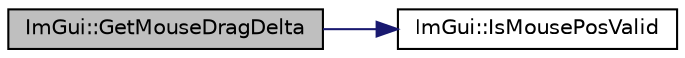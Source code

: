 digraph "ImGui::GetMouseDragDelta"
{
 // LATEX_PDF_SIZE
  edge [fontname="Helvetica",fontsize="10",labelfontname="Helvetica",labelfontsize="10"];
  node [fontname="Helvetica",fontsize="10",shape=record];
  rankdir="LR";
  Node1 [label="ImGui::GetMouseDragDelta",height=0.2,width=0.4,color="black", fillcolor="grey75", style="filled", fontcolor="black",tooltip=" "];
  Node1 -> Node2 [color="midnightblue",fontsize="10",style="solid"];
  Node2 [label="ImGui::IsMousePosValid",height=0.2,width=0.4,color="black", fillcolor="white", style="filled",URL="$namespace_im_gui.html#a22d482190e8f549d5904aded1c6f7778",tooltip=" "];
}
